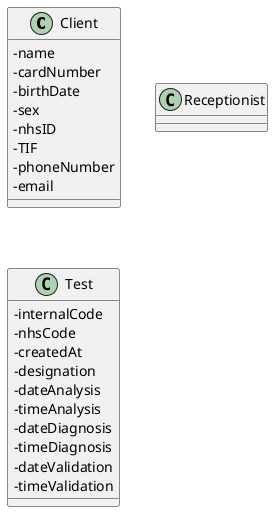 @startuml
skinparam classAttributeIconSize 0

class Client {
-name
-cardNumber
-birthDate
-sex
-nhsID
-TIF
-phoneNumber
-email
}
class Receptionist
class Test {
-internalCode
-nhsCode
-createdAt
-designation
-dateAnalysis
-timeAnalysis
-dateDiagnosis
-timeDiagnosis
-dateValidation
-timeValidation
}